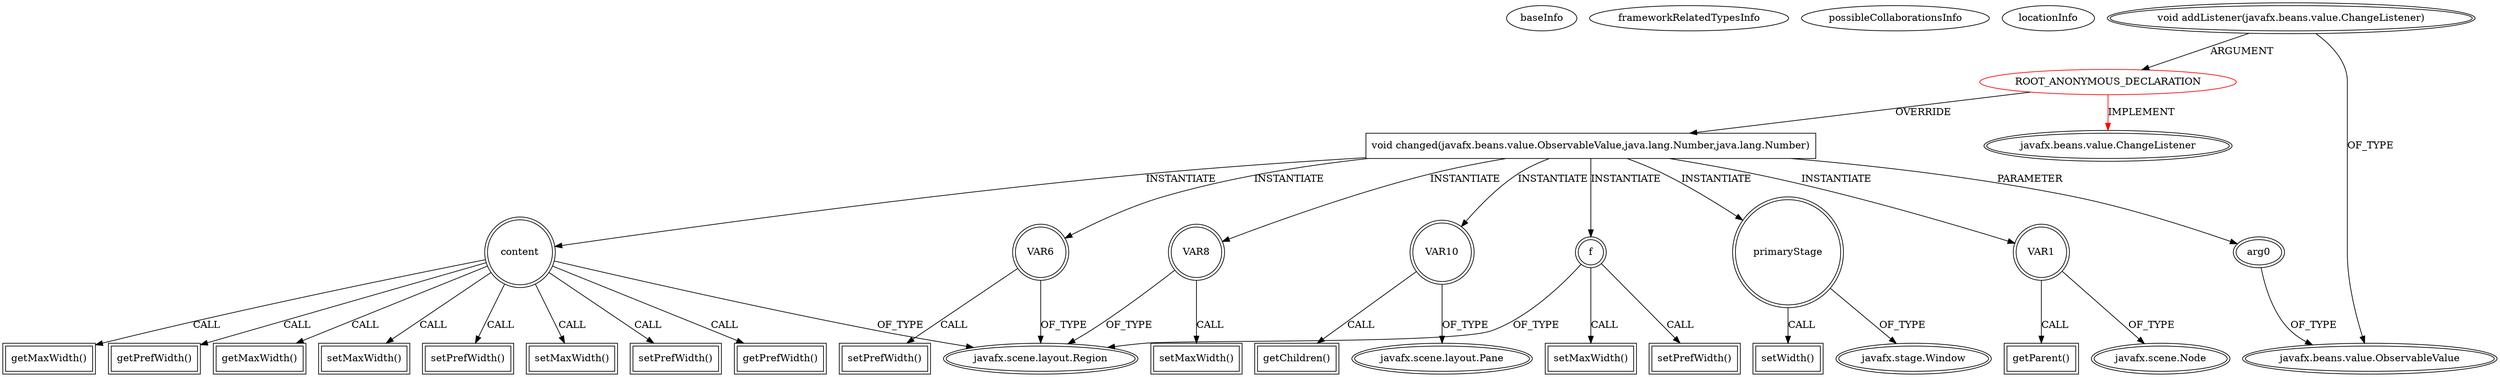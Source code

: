 digraph {
baseInfo[graphId=1488,category="extension_graph",isAnonymous=true,possibleRelation=false]
frameworkRelatedTypesInfo[0="javafx.beans.value.ChangeListener"]
possibleCollaborationsInfo[]
locationInfo[projectName="Totenfluch-TPrivateChat-Client",filePath="/Totenfluch-TPrivateChat-Client/TPrivateChat-Client-master/TPvtChat-C/src/me/Totenfluch/pack/Main.java",contextSignature="void start(javafx.stage.Stage)",graphId="1488"]
0[label="ROOT_ANONYMOUS_DECLARATION",vertexType="ROOT_ANONYMOUS_DECLARATION",isFrameworkType=false,color=red]
1[label="javafx.beans.value.ChangeListener",vertexType="FRAMEWORK_INTERFACE_TYPE",isFrameworkType=true,peripheries=2]
2[label="void addListener(javafx.beans.value.ChangeListener)",vertexType="OUTSIDE_CALL",isFrameworkType=true,peripheries=2]
3[label="javafx.beans.value.ObservableValue",vertexType="FRAMEWORK_INTERFACE_TYPE",isFrameworkType=true,peripheries=2]
4[label="void changed(javafx.beans.value.ObservableValue,java.lang.Number,java.lang.Number)",vertexType="OVERRIDING_METHOD_DECLARATION",isFrameworkType=false,shape=box]
5[label="arg0",vertexType="PARAMETER_DECLARATION",isFrameworkType=true,peripheries=2]
7[label="primaryStage",vertexType="VARIABLE_EXPRESION",isFrameworkType=true,peripheries=2,shape=circle]
9[label="javafx.stage.Window",vertexType="FRAMEWORK_CLASS_TYPE",isFrameworkType=true,peripheries=2]
8[label="setWidth()",vertexType="INSIDE_CALL",isFrameworkType=true,peripheries=2,shape=box]
10[label="VAR1",vertexType="VARIABLE_EXPRESION",isFrameworkType=true,peripheries=2,shape=circle]
12[label="javafx.scene.Node",vertexType="FRAMEWORK_CLASS_TYPE",isFrameworkType=true,peripheries=2]
11[label="getParent()",vertexType="INSIDE_CALL",isFrameworkType=true,peripheries=2,shape=box]
13[label="content",vertexType="VARIABLE_EXPRESION",isFrameworkType=true,peripheries=2,shape=circle]
15[label="javafx.scene.layout.Region",vertexType="FRAMEWORK_CLASS_TYPE",isFrameworkType=true,peripheries=2]
14[label="setMaxWidth()",vertexType="INSIDE_CALL",isFrameworkType=true,peripheries=2,shape=box]
17[label="setPrefWidth()",vertexType="INSIDE_CALL",isFrameworkType=true,peripheries=2,shape=box]
19[label="setMaxWidth()",vertexType="INSIDE_CALL",isFrameworkType=true,peripheries=2,shape=box]
21[label="setPrefWidth()",vertexType="INSIDE_CALL",isFrameworkType=true,peripheries=2,shape=box]
22[label="VAR6",vertexType="VARIABLE_EXPRESION",isFrameworkType=true,peripheries=2,shape=circle]
23[label="setPrefWidth()",vertexType="INSIDE_CALL",isFrameworkType=true,peripheries=2,shape=box]
26[label="getPrefWidth()",vertexType="INSIDE_CALL",isFrameworkType=true,peripheries=2,shape=box]
27[label="VAR8",vertexType="VARIABLE_EXPRESION",isFrameworkType=true,peripheries=2,shape=circle]
28[label="setMaxWidth()",vertexType="INSIDE_CALL",isFrameworkType=true,peripheries=2,shape=box]
31[label="getMaxWidth()",vertexType="INSIDE_CALL",isFrameworkType=true,peripheries=2,shape=box]
32[label="VAR10",vertexType="VARIABLE_EXPRESION",isFrameworkType=true,peripheries=2,shape=circle]
34[label="javafx.scene.layout.Pane",vertexType="FRAMEWORK_CLASS_TYPE",isFrameworkType=true,peripheries=2]
33[label="getChildren()",vertexType="INSIDE_CALL",isFrameworkType=true,peripheries=2,shape=box]
35[label="f",vertexType="VARIABLE_EXPRESION",isFrameworkType=true,peripheries=2,shape=circle]
36[label="setPrefWidth()",vertexType="INSIDE_CALL",isFrameworkType=true,peripheries=2,shape=box]
39[label="getPrefWidth()",vertexType="INSIDE_CALL",isFrameworkType=true,peripheries=2,shape=box]
41[label="setMaxWidth()",vertexType="INSIDE_CALL",isFrameworkType=true,peripheries=2,shape=box]
43[label="getMaxWidth()",vertexType="INSIDE_CALL",isFrameworkType=true,peripheries=2,shape=box]
0->1[label="IMPLEMENT",color=red]
2->0[label="ARGUMENT"]
2->3[label="OF_TYPE"]
0->4[label="OVERRIDE"]
5->3[label="OF_TYPE"]
4->5[label="PARAMETER"]
4->7[label="INSTANTIATE"]
7->9[label="OF_TYPE"]
7->8[label="CALL"]
4->10[label="INSTANTIATE"]
10->12[label="OF_TYPE"]
10->11[label="CALL"]
4->13[label="INSTANTIATE"]
13->15[label="OF_TYPE"]
13->14[label="CALL"]
13->17[label="CALL"]
13->19[label="CALL"]
13->21[label="CALL"]
4->22[label="INSTANTIATE"]
22->15[label="OF_TYPE"]
22->23[label="CALL"]
13->26[label="CALL"]
4->27[label="INSTANTIATE"]
27->15[label="OF_TYPE"]
27->28[label="CALL"]
13->31[label="CALL"]
4->32[label="INSTANTIATE"]
32->34[label="OF_TYPE"]
32->33[label="CALL"]
4->35[label="INSTANTIATE"]
35->15[label="OF_TYPE"]
35->36[label="CALL"]
13->39[label="CALL"]
35->41[label="CALL"]
13->43[label="CALL"]
}
